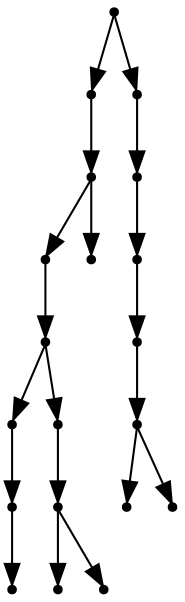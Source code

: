 digraph {
  19 [shape=point];
  11 [shape=point];
  10 [shape=point];
  8 [shape=point];
  7 [shape=point];
  2 [shape=point];
  1 [shape=point];
  0 [shape=point];
  6 [shape=point];
  5 [shape=point];
  3 [shape=point];
  4 [shape=point];
  9 [shape=point];
  18 [shape=point];
  17 [shape=point];
  16 [shape=point];
  15 [shape=point];
  14 [shape=point];
  12 [shape=point];
  13 [shape=point];
19 -> 11;
11 -> 10;
10 -> 8;
8 -> 7;
7 -> 2;
2 -> 1;
1 -> 0;
7 -> 6;
6 -> 5;
5 -> 3;
5 -> 4;
10 -> 9;
19 -> 18;
18 -> 17;
17 -> 16;
16 -> 15;
15 -> 14;
14 -> 12;
14 -> 13;
}
